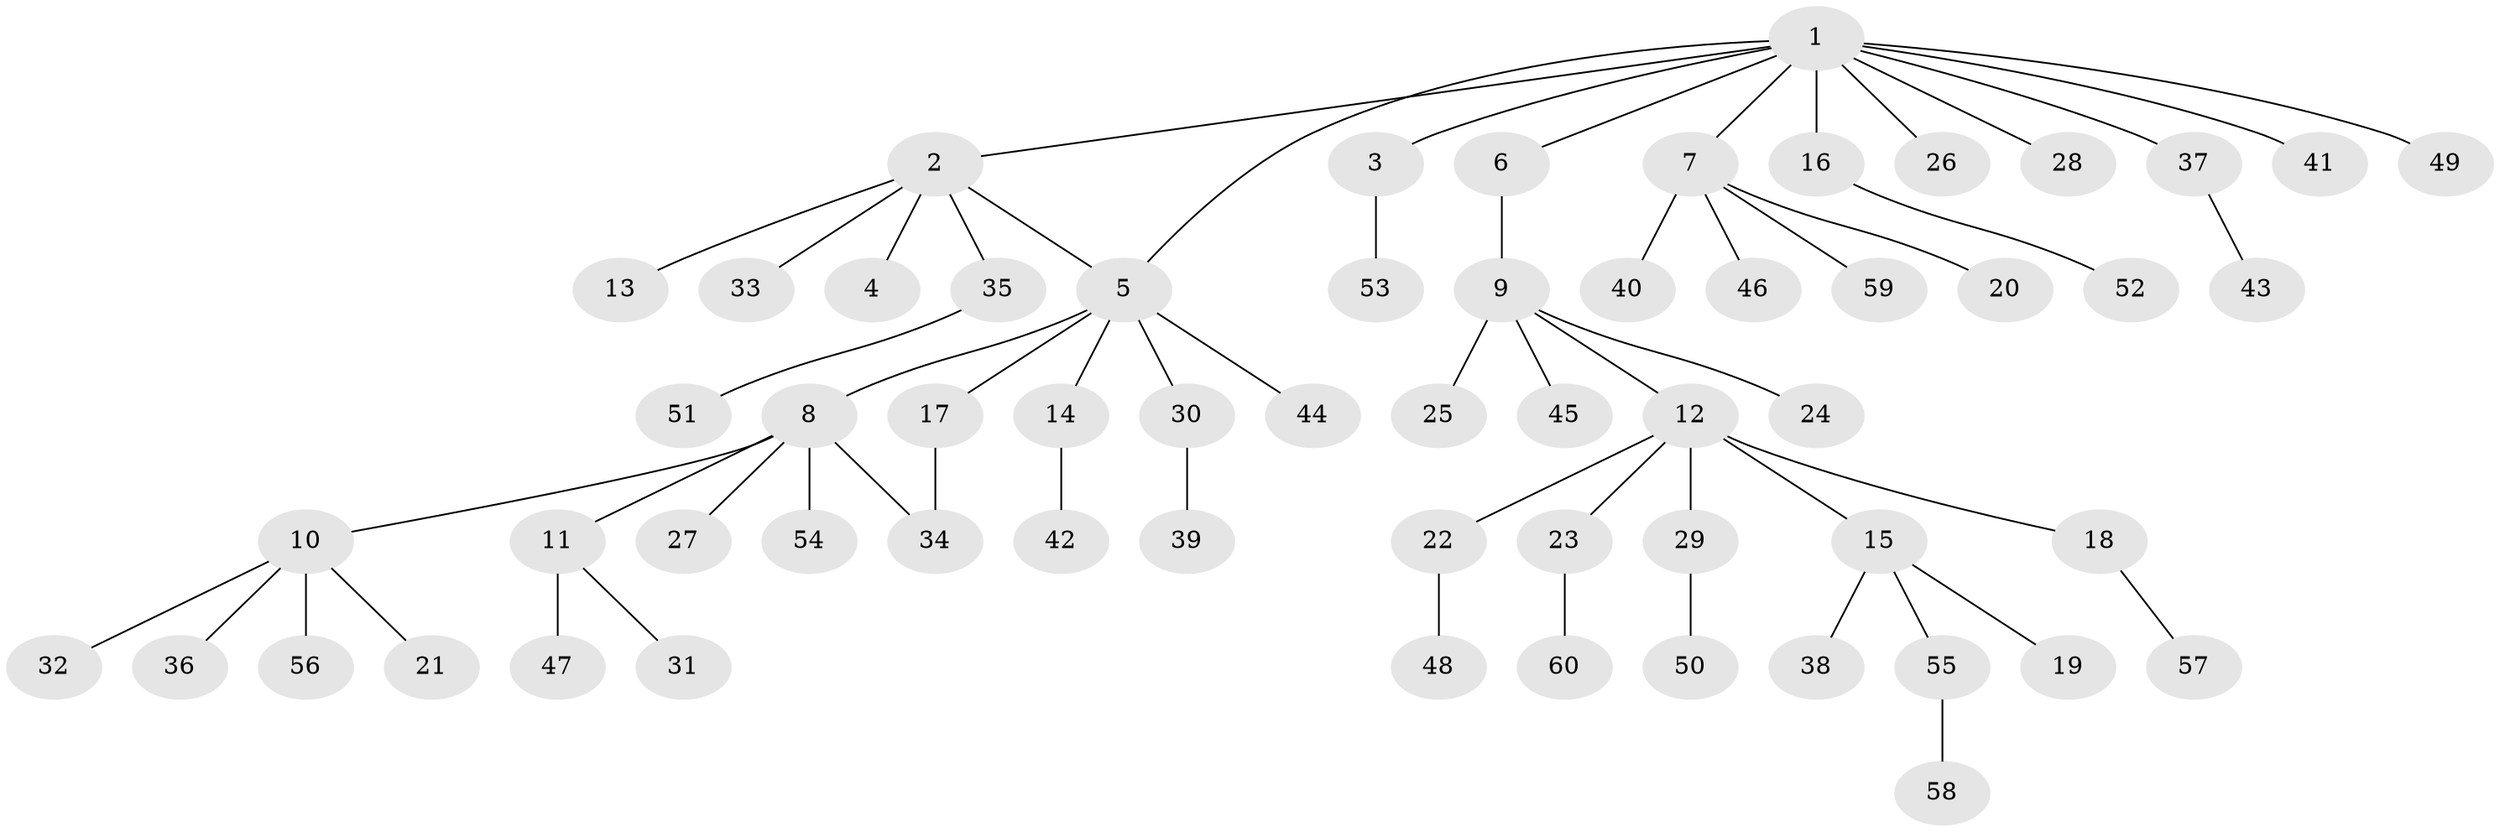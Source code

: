// Generated by graph-tools (version 1.1) at 2025/14/03/09/25 04:14:28]
// undirected, 60 vertices, 61 edges
graph export_dot {
graph [start="1"]
  node [color=gray90,style=filled];
  1;
  2;
  3;
  4;
  5;
  6;
  7;
  8;
  9;
  10;
  11;
  12;
  13;
  14;
  15;
  16;
  17;
  18;
  19;
  20;
  21;
  22;
  23;
  24;
  25;
  26;
  27;
  28;
  29;
  30;
  31;
  32;
  33;
  34;
  35;
  36;
  37;
  38;
  39;
  40;
  41;
  42;
  43;
  44;
  45;
  46;
  47;
  48;
  49;
  50;
  51;
  52;
  53;
  54;
  55;
  56;
  57;
  58;
  59;
  60;
  1 -- 2;
  1 -- 3;
  1 -- 5;
  1 -- 6;
  1 -- 7;
  1 -- 16;
  1 -- 26;
  1 -- 28;
  1 -- 37;
  1 -- 41;
  1 -- 49;
  2 -- 4;
  2 -- 5;
  2 -- 13;
  2 -- 33;
  2 -- 35;
  3 -- 53;
  5 -- 8;
  5 -- 14;
  5 -- 17;
  5 -- 30;
  5 -- 44;
  6 -- 9;
  7 -- 20;
  7 -- 40;
  7 -- 46;
  7 -- 59;
  8 -- 10;
  8 -- 11;
  8 -- 27;
  8 -- 34;
  8 -- 54;
  9 -- 12;
  9 -- 24;
  9 -- 25;
  9 -- 45;
  10 -- 21;
  10 -- 32;
  10 -- 36;
  10 -- 56;
  11 -- 31;
  11 -- 47;
  12 -- 15;
  12 -- 18;
  12 -- 22;
  12 -- 23;
  12 -- 29;
  14 -- 42;
  15 -- 19;
  15 -- 38;
  15 -- 55;
  16 -- 52;
  17 -- 34;
  18 -- 57;
  22 -- 48;
  23 -- 60;
  29 -- 50;
  30 -- 39;
  35 -- 51;
  37 -- 43;
  55 -- 58;
}
